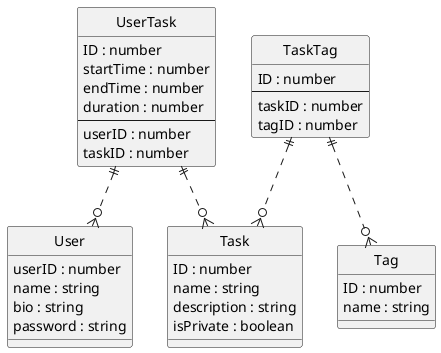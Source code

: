 @startuml er

' hide the spot
hide circle

' avoid problems with angled crows feet
' skinparam linetype ortho

entity "User" {
    userID : number
    name : string
    bio : string
    password : string
}

entity "Task" {
    ID : number
    name : string
    description : string
    isPrivate : boolean
}

entity "UserTask" {
    ID : number
    startTime : number 
    endTime : number
    duration : number
    --
    userID : number
    taskID : number
}

entity "Tag"{
    ID : number
    name : string

}

entity "TaskTag"{
    ID : number
    --
    taskID : number
    tagID : number
}

UserTask ||..o{ User
UserTask ||..o{ Task

TaskTag ||..o{ Task
TaskTag ||..o{ Tag 
@enduml
